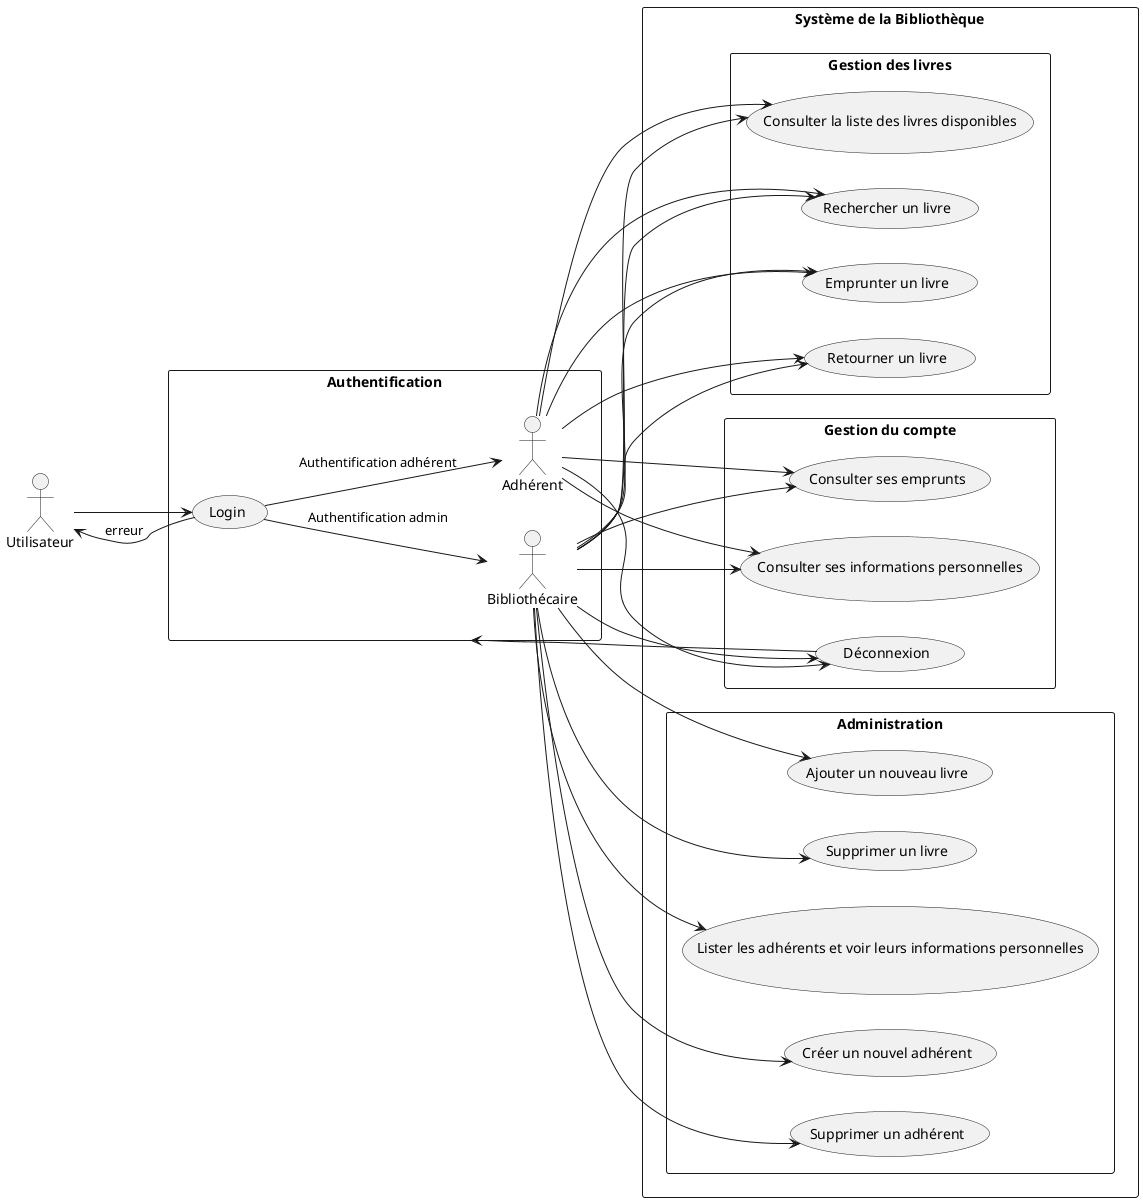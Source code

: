 @startuml

left to right direction

actor Utilisateur as User

rectangle "Authentification" {
    User--> (Login)
    (Login)--> User: erreur
    (Login)-->"Adhérent": Authentification adhérent
    (Login)-->"Bibliothécaire": Authentification admin
}

rectangle "Système de la Bibliothèque" {
    rectangle "Gestion des livres" {
        "Adhérent" --> (Consulter la liste des livres disponibles)
        "Bibliothécaire" --> (Consulter la liste des livres disponibles)

        "Adhérent" --> (Rechercher un livre)
        "Bibliothécaire" --> (Rechercher un livre)

        "Adhérent" --> (Emprunter un livre)
        "Bibliothécaire" --> (Emprunter un livre)

        "Adhérent" --> (Retourner un livre)
        "Bibliothécaire" --> (Retourner un livre)
    }

    rectangle "Gestion du compte" {
        "Adhérent" --> (Déconnexion)
        "Bibliothécaire" --> (Déconnexion)
        (Déconnexion)--> Authentification

        "Adhérent" --> (Consulter ses informations personnelles)
        "Bibliothécaire" --> (Consulter ses informations personnelles)

        "Adhérent" --> (Consulter ses emprunts)
        "Bibliothécaire" --> (Consulter ses emprunts)
    }

    rectangle "Administration" {
        "Bibliothécaire" --> (Ajouter un nouveau livre)
        "Bibliothécaire" --> (Supprimer un livre)
        "Bibliothécaire" --> (Lister les adhérents et voir leurs informations personnelles)
        "Bibliothécaire" --> (Créer un nouvel adhérent)
        "Bibliothécaire" --> (Supprimer un adhérent)
    }
}

@enduml
